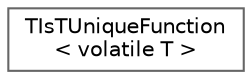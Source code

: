 digraph "Graphical Class Hierarchy"
{
 // INTERACTIVE_SVG=YES
 // LATEX_PDF_SIZE
  bgcolor="transparent";
  edge [fontname=Helvetica,fontsize=10,labelfontname=Helvetica,labelfontsize=10];
  node [fontname=Helvetica,fontsize=10,shape=box,height=0.2,width=0.4];
  rankdir="LR";
  Node0 [id="Node000000",label="TIsTUniqueFunction\l\< volatile T \>",height=0.2,width=0.4,color="grey40", fillcolor="white", style="filled",URL="$d6/d3a/structTIsTUniqueFunction_3_01volatile_01T_01_4.html",tooltip=" "];
}

